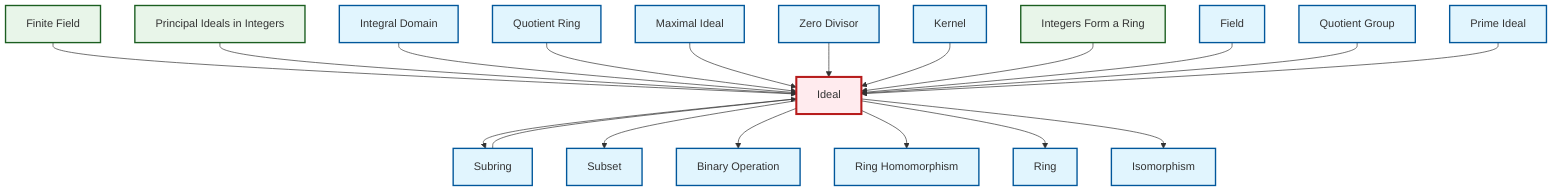 graph TD
    classDef definition fill:#e1f5fe,stroke:#01579b,stroke-width:2px
    classDef theorem fill:#f3e5f5,stroke:#4a148c,stroke-width:2px
    classDef axiom fill:#fff3e0,stroke:#e65100,stroke-width:2px
    classDef example fill:#e8f5e9,stroke:#1b5e20,stroke-width:2px
    classDef current fill:#ffebee,stroke:#b71c1c,stroke-width:3px
    def-maximal-ideal["Maximal Ideal"]:::definition
    def-kernel["Kernel"]:::definition
    def-quotient-group["Quotient Group"]:::definition
    def-binary-operation["Binary Operation"]:::definition
    ex-integers-ring["Integers Form a Ring"]:::example
    def-isomorphism["Isomorphism"]:::definition
    ex-principal-ideal["Principal Ideals in Integers"]:::example
    def-field["Field"]:::definition
    def-zero-divisor["Zero Divisor"]:::definition
    def-ring["Ring"]:::definition
    def-ideal["Ideal"]:::definition
    def-ring-homomorphism["Ring Homomorphism"]:::definition
    def-integral-domain["Integral Domain"]:::definition
    def-prime-ideal["Prime Ideal"]:::definition
    def-subset["Subset"]:::definition
    def-quotient-ring["Quotient Ring"]:::definition
    ex-finite-field["Finite Field"]:::example
    def-subring["Subring"]:::definition
    def-ideal --> def-subring
    def-ideal --> def-subset
    ex-finite-field --> def-ideal
    ex-principal-ideal --> def-ideal
    def-ideal --> def-binary-operation
    def-integral-domain --> def-ideal
    def-quotient-ring --> def-ideal
    def-maximal-ideal --> def-ideal
    def-zero-divisor --> def-ideal
    def-ideal --> def-ring-homomorphism
    def-kernel --> def-ideal
    def-ideal --> def-ring
    def-subring --> def-ideal
    ex-integers-ring --> def-ideal
    def-field --> def-ideal
    def-quotient-group --> def-ideal
    def-ideal --> def-isomorphism
    def-prime-ideal --> def-ideal
    class def-ideal current